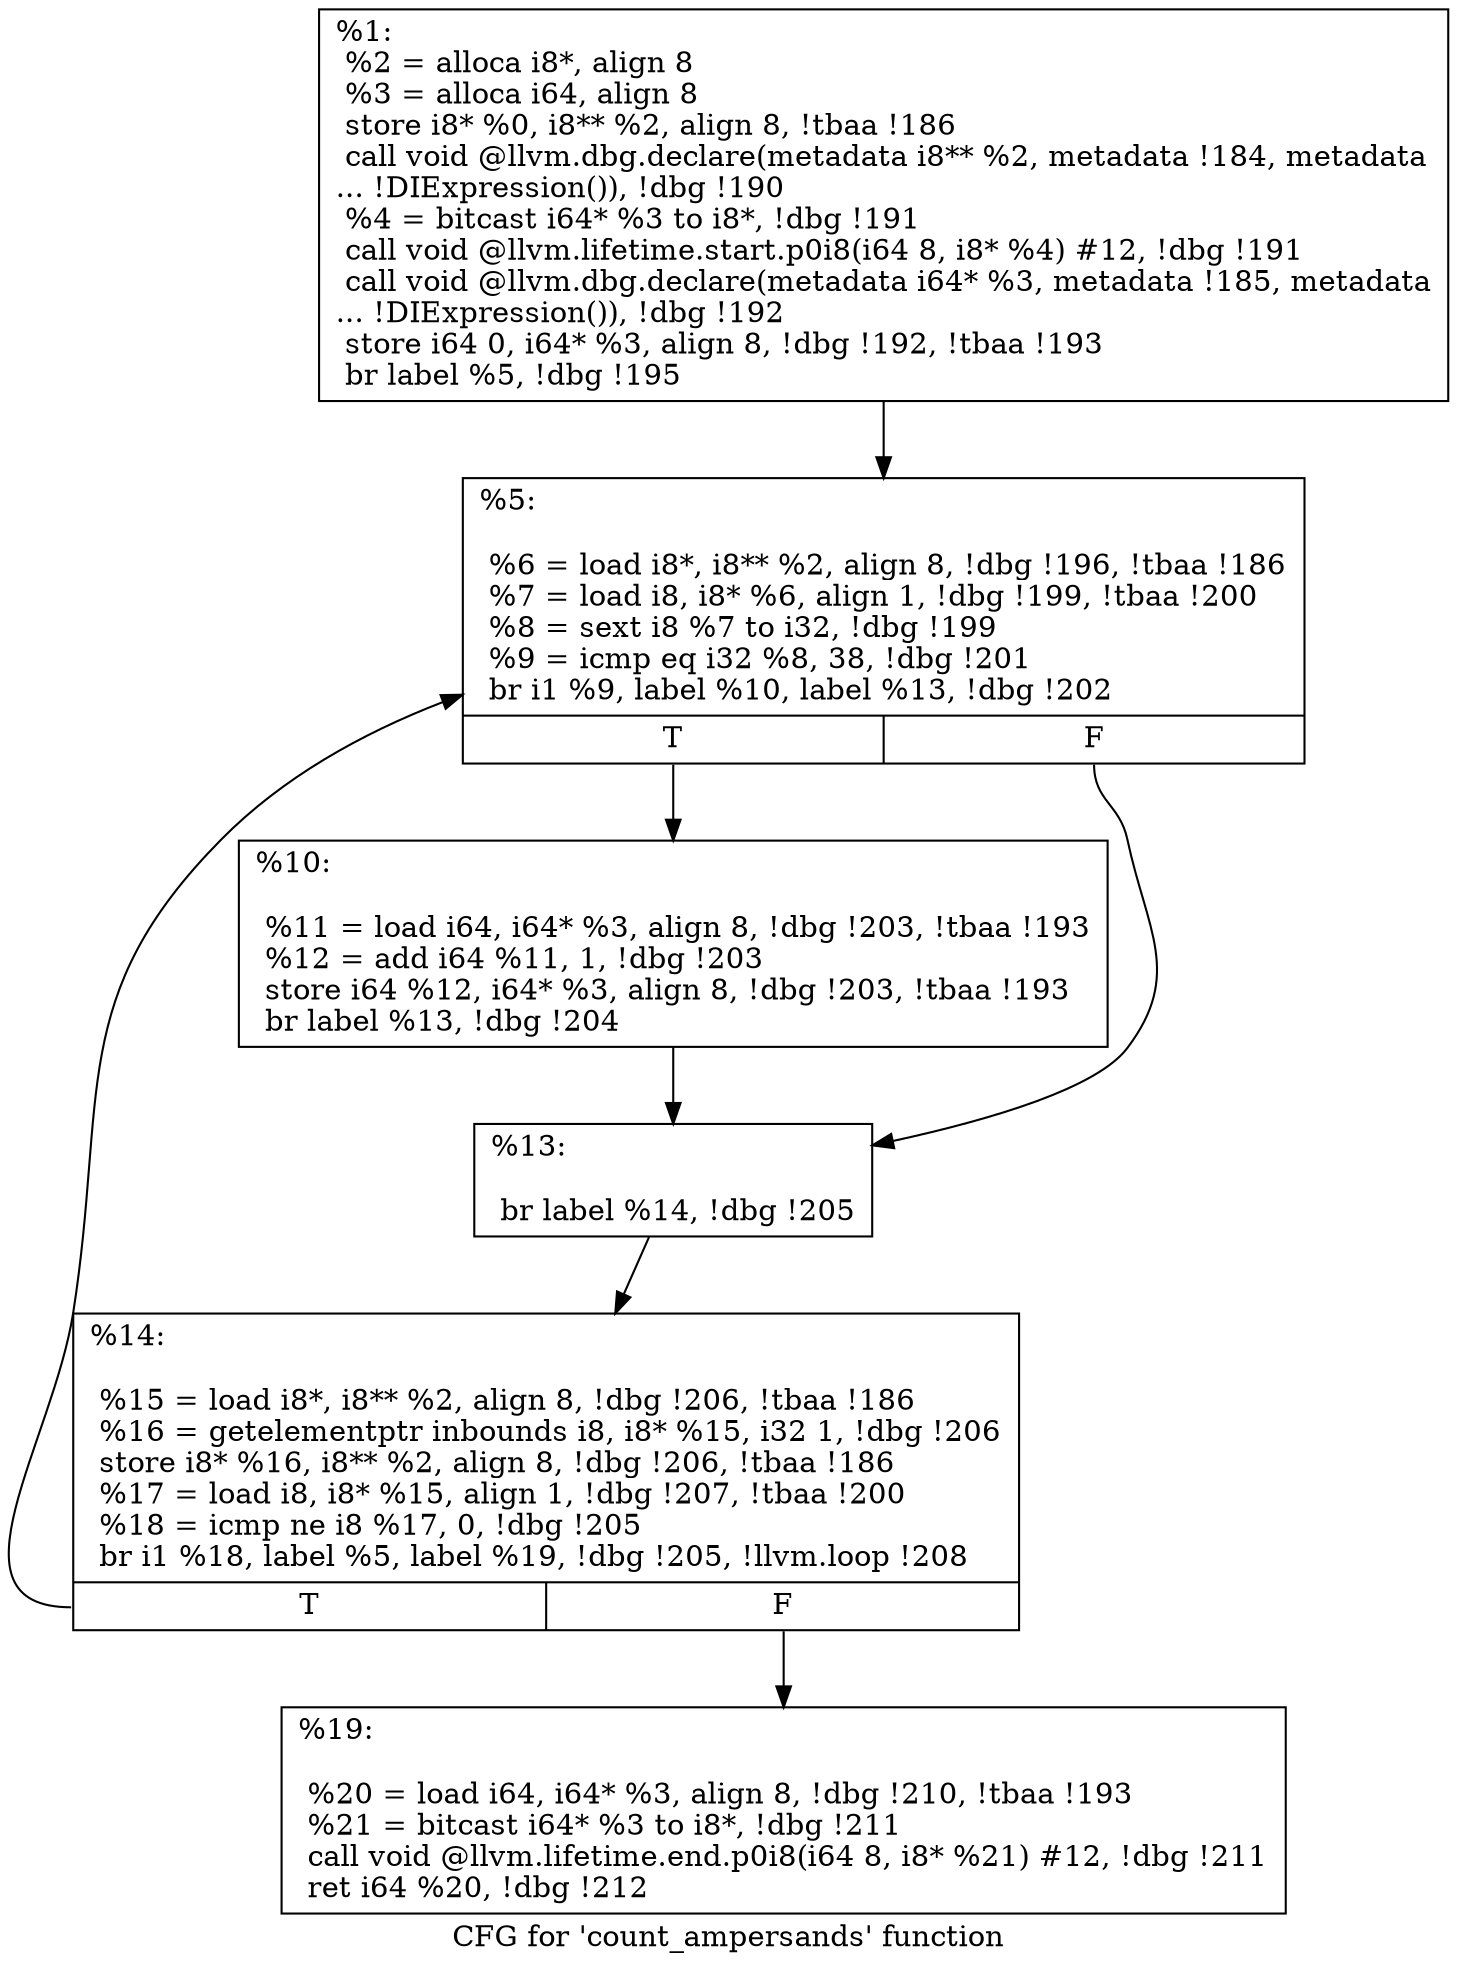 digraph "CFG for 'count_ampersands' function" {
	label="CFG for 'count_ampersands' function";

	Node0xbb9e10 [shape=record,label="{%1:\l  %2 = alloca i8*, align 8\l  %3 = alloca i64, align 8\l  store i8* %0, i8** %2, align 8, !tbaa !186\l  call void @llvm.dbg.declare(metadata i8** %2, metadata !184, metadata\l... !DIExpression()), !dbg !190\l  %4 = bitcast i64* %3 to i8*, !dbg !191\l  call void @llvm.lifetime.start.p0i8(i64 8, i8* %4) #12, !dbg !191\l  call void @llvm.dbg.declare(metadata i64* %3, metadata !185, metadata\l... !DIExpression()), !dbg !192\l  store i64 0, i64* %3, align 8, !dbg !192, !tbaa !193\l  br label %5, !dbg !195\l}"];
	Node0xbb9e10 -> Node0xbbc000;
	Node0xbbc000 [shape=record,label="{%5:\l\l  %6 = load i8*, i8** %2, align 8, !dbg !196, !tbaa !186\l  %7 = load i8, i8* %6, align 1, !dbg !199, !tbaa !200\l  %8 = sext i8 %7 to i32, !dbg !199\l  %9 = icmp eq i32 %8, 38, !dbg !201\l  br i1 %9, label %10, label %13, !dbg !202\l|{<s0>T|<s1>F}}"];
	Node0xbbc000:s0 -> Node0xbbc050;
	Node0xbbc000:s1 -> Node0xbbc0a0;
	Node0xbbc050 [shape=record,label="{%10:\l\l  %11 = load i64, i64* %3, align 8, !dbg !203, !tbaa !193\l  %12 = add i64 %11, 1, !dbg !203\l  store i64 %12, i64* %3, align 8, !dbg !203, !tbaa !193\l  br label %13, !dbg !204\l}"];
	Node0xbbc050 -> Node0xbbc0a0;
	Node0xbbc0a0 [shape=record,label="{%13:\l\l  br label %14, !dbg !205\l}"];
	Node0xbbc0a0 -> Node0xbbc0f0;
	Node0xbbc0f0 [shape=record,label="{%14:\l\l  %15 = load i8*, i8** %2, align 8, !dbg !206, !tbaa !186\l  %16 = getelementptr inbounds i8, i8* %15, i32 1, !dbg !206\l  store i8* %16, i8** %2, align 8, !dbg !206, !tbaa !186\l  %17 = load i8, i8* %15, align 1, !dbg !207, !tbaa !200\l  %18 = icmp ne i8 %17, 0, !dbg !205\l  br i1 %18, label %5, label %19, !dbg !205, !llvm.loop !208\l|{<s0>T|<s1>F}}"];
	Node0xbbc0f0:s0 -> Node0xbbc000;
	Node0xbbc0f0:s1 -> Node0xbbc140;
	Node0xbbc140 [shape=record,label="{%19:\l\l  %20 = load i64, i64* %3, align 8, !dbg !210, !tbaa !193\l  %21 = bitcast i64* %3 to i8*, !dbg !211\l  call void @llvm.lifetime.end.p0i8(i64 8, i8* %21) #12, !dbg !211\l  ret i64 %20, !dbg !212\l}"];
}
